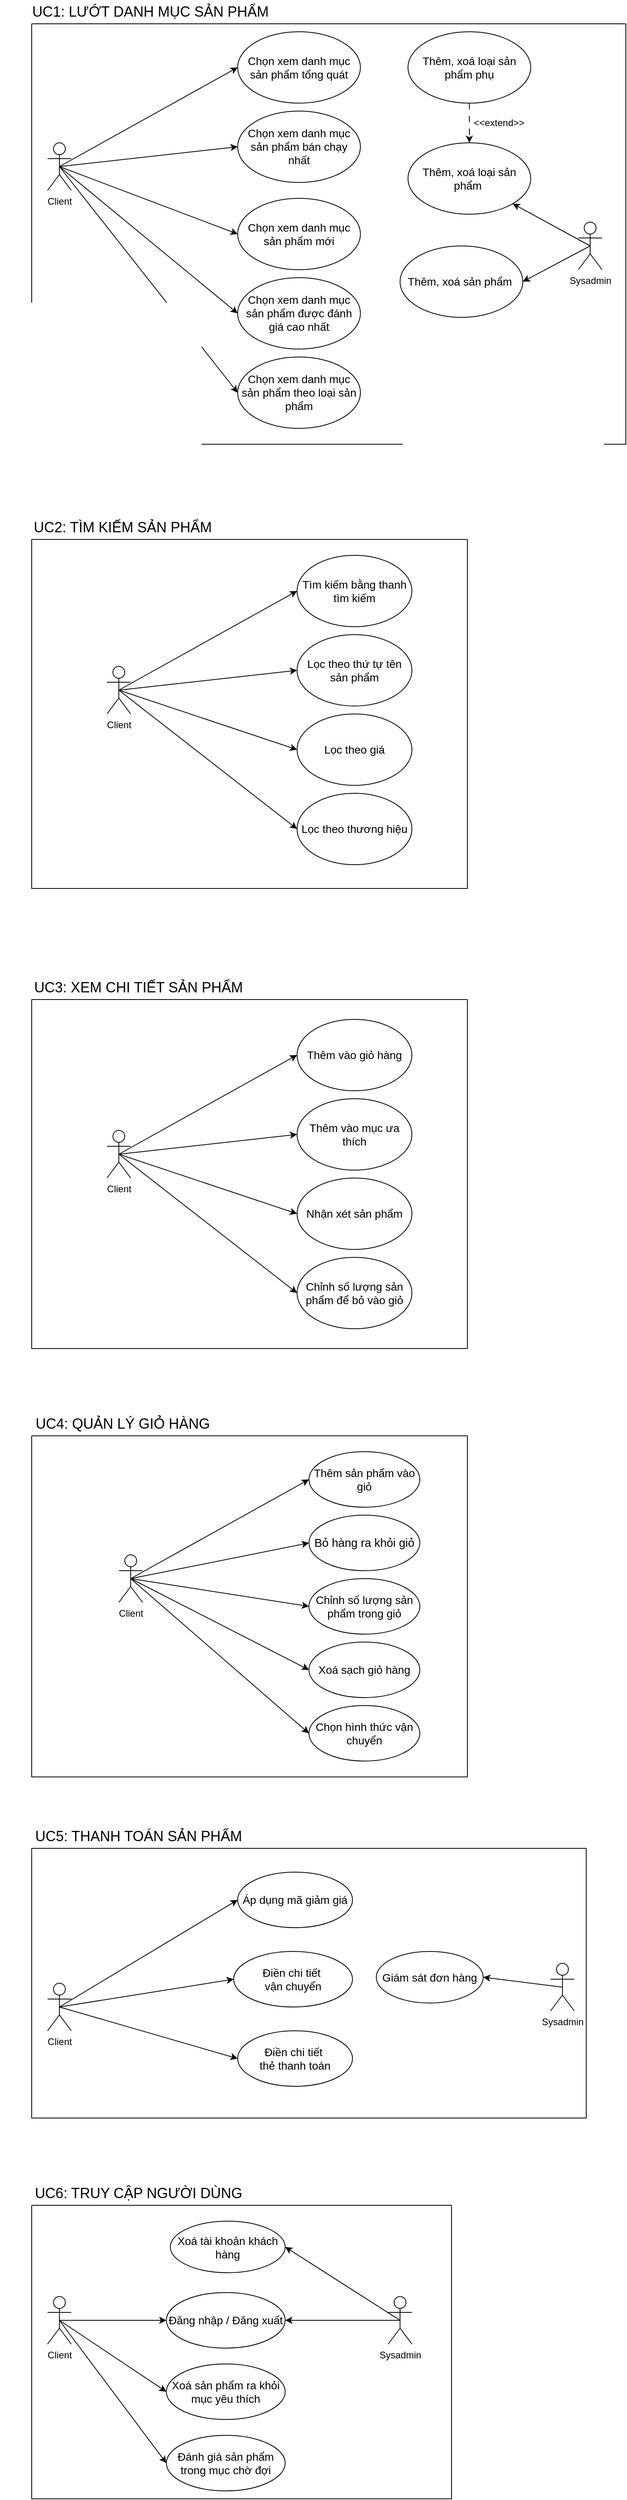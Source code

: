 <mxfile version="24.7.16">
  <diagram name="Page-1" id="LvXtny7HEHkpSI42lx_Y">
    <mxGraphModel dx="802" dy="1669" grid="1" gridSize="10" guides="1" tooltips="1" connect="1" arrows="1" fold="1" page="1" pageScale="1" pageWidth="850" pageHeight="1100" math="0" shadow="0">
      <root>
        <mxCell id="0" />
        <mxCell id="1" parent="0" />
        <mxCell id="e6VT9PuegIeBSxXCI6qS-4" value="" style="swimlane;startSize=0;" parent="1" vertex="1">
          <mxGeometry x="200" y="-100" width="750" height="530" as="geometry" />
        </mxCell>
        <mxCell id="e6VT9PuegIeBSxXCI6qS-1" value="Client" style="shape=umlActor;verticalLabelPosition=bottom;verticalAlign=top;html=1;outlineConnect=0;" parent="e6VT9PuegIeBSxXCI6qS-4" vertex="1">
          <mxGeometry x="20" y="150" width="30" height="60" as="geometry" />
        </mxCell>
        <mxCell id="e6VT9PuegIeBSxXCI6qS-5" value="&lt;font style=&quot;font-size: 14px;&quot;&gt;Chọn xem danh mục sản phẩm tổng quát&lt;/font&gt;" style="ellipse;whiteSpace=wrap;html=1;" parent="e6VT9PuegIeBSxXCI6qS-4" vertex="1">
          <mxGeometry x="260" y="10" width="155" height="90" as="geometry" />
        </mxCell>
        <mxCell id="e6VT9PuegIeBSxXCI6qS-6" value="&lt;font style=&quot;font-size: 14px;&quot;&gt;Chọn xem danh mục sản phẩm bán chạy nhất&lt;/font&gt;" style="ellipse;whiteSpace=wrap;html=1;" parent="e6VT9PuegIeBSxXCI6qS-4" vertex="1">
          <mxGeometry x="260" y="110" width="155" height="90" as="geometry" />
        </mxCell>
        <mxCell id="e6VT9PuegIeBSxXCI6qS-7" value="&lt;font style=&quot;font-size: 14px;&quot;&gt;Chọn xem danh mục sản phẩm mới&lt;/font&gt;" style="ellipse;whiteSpace=wrap;html=1;" parent="e6VT9PuegIeBSxXCI6qS-4" vertex="1">
          <mxGeometry x="260" y="220" width="155" height="90" as="geometry" />
        </mxCell>
        <mxCell id="e6VT9PuegIeBSxXCI6qS-12" value="&lt;font style=&quot;font-size: 14px;&quot;&gt;Chọn xem danh mục sản phẩm được đánh giá cao nhất&lt;/font&gt;" style="ellipse;whiteSpace=wrap;html=1;" parent="e6VT9PuegIeBSxXCI6qS-4" vertex="1">
          <mxGeometry x="260" y="320" width="155" height="90" as="geometry" />
        </mxCell>
        <mxCell id="e6VT9PuegIeBSxXCI6qS-9" value="" style="endArrow=classic;html=1;rounded=0;exitX=0.5;exitY=0.5;exitDx=0;exitDy=0;exitPerimeter=0;entryX=0;entryY=0.5;entryDx=0;entryDy=0;" parent="e6VT9PuegIeBSxXCI6qS-4" source="e6VT9PuegIeBSxXCI6qS-1" target="e6VT9PuegIeBSxXCI6qS-5" edge="1">
          <mxGeometry width="50" height="50" relative="1" as="geometry">
            <mxPoint x="200" y="180" as="sourcePoint" />
            <mxPoint x="250" y="130" as="targetPoint" />
          </mxGeometry>
        </mxCell>
        <mxCell id="e6VT9PuegIeBSxXCI6qS-10" value="" style="endArrow=classic;html=1;rounded=0;exitX=0.5;exitY=0.5;exitDx=0;exitDy=0;exitPerimeter=0;entryX=0;entryY=0.5;entryDx=0;entryDy=0;" parent="e6VT9PuegIeBSxXCI6qS-4" source="e6VT9PuegIeBSxXCI6qS-1" target="e6VT9PuegIeBSxXCI6qS-6" edge="1">
          <mxGeometry width="50" height="50" relative="1" as="geometry">
            <mxPoint x="45" y="190" as="sourcePoint" />
            <mxPoint x="270" y="80" as="targetPoint" />
          </mxGeometry>
        </mxCell>
        <mxCell id="e6VT9PuegIeBSxXCI6qS-11" value="" style="endArrow=classic;html=1;rounded=0;entryX=0;entryY=0.5;entryDx=0;entryDy=0;exitX=0.5;exitY=0.5;exitDx=0;exitDy=0;exitPerimeter=0;" parent="e6VT9PuegIeBSxXCI6qS-4" source="e6VT9PuegIeBSxXCI6qS-1" target="e6VT9PuegIeBSxXCI6qS-7" edge="1">
          <mxGeometry width="50" height="50" relative="1" as="geometry">
            <mxPoint x="45" y="190" as="sourcePoint" />
            <mxPoint x="270" y="210" as="targetPoint" />
          </mxGeometry>
        </mxCell>
        <mxCell id="e6VT9PuegIeBSxXCI6qS-13" value="" style="endArrow=classic;html=1;rounded=0;entryX=0;entryY=0.5;entryDx=0;entryDy=0;exitX=0.5;exitY=0.5;exitDx=0;exitDy=0;exitPerimeter=0;" parent="e6VT9PuegIeBSxXCI6qS-4" source="e6VT9PuegIeBSxXCI6qS-1" target="e6VT9PuegIeBSxXCI6qS-12" edge="1">
          <mxGeometry width="50" height="50" relative="1" as="geometry">
            <mxPoint x="45" y="190" as="sourcePoint" />
            <mxPoint x="260" y="355" as="targetPoint" />
          </mxGeometry>
        </mxCell>
        <mxCell id="e6VT9PuegIeBSxXCI6qS-67" value="Sysadmin" style="shape=umlActor;verticalLabelPosition=bottom;verticalAlign=top;html=1;outlineConnect=0;" parent="e6VT9PuegIeBSxXCI6qS-4" vertex="1">
          <mxGeometry x="690" y="250" width="30" height="60" as="geometry" />
        </mxCell>
        <mxCell id="e6VT9PuegIeBSxXCI6qS-68" value="&lt;font style=&quot;font-size: 14px;&quot;&gt;Chọn xem danh mục sản phẩm theo loại sản phẩm&lt;/font&gt;" style="ellipse;whiteSpace=wrap;html=1;" parent="e6VT9PuegIeBSxXCI6qS-4" vertex="1">
          <mxGeometry x="260" y="420" width="155" height="90" as="geometry" />
        </mxCell>
        <mxCell id="e6VT9PuegIeBSxXCI6qS-69" value="" style="endArrow=classic;html=1;rounded=0;exitX=0.5;exitY=0.5;exitDx=0;exitDy=0;exitPerimeter=0;entryX=0;entryY=0.5;entryDx=0;entryDy=0;" parent="e6VT9PuegIeBSxXCI6qS-4" source="e6VT9PuegIeBSxXCI6qS-1" target="e6VT9PuegIeBSxXCI6qS-68" edge="1">
          <mxGeometry width="50" height="50" relative="1" as="geometry">
            <mxPoint x="45" y="190" as="sourcePoint" />
            <mxPoint x="270" y="375" as="targetPoint" />
          </mxGeometry>
        </mxCell>
        <mxCell id="e6VT9PuegIeBSxXCI6qS-70" value="&lt;font style=&quot;font-size: 14px;&quot;&gt;Thêm, xoá loại sản phẩm&amp;nbsp;&lt;/font&gt;" style="ellipse;whiteSpace=wrap;html=1;" parent="e6VT9PuegIeBSxXCI6qS-4" vertex="1">
          <mxGeometry x="475" y="150" width="155" height="90" as="geometry" />
        </mxCell>
        <mxCell id="e6VT9PuegIeBSxXCI6qS-71" value="&lt;font style=&quot;font-size: 14px;&quot;&gt;Thêm, xoá loại sản phẩm phụ&lt;/font&gt;" style="ellipse;whiteSpace=wrap;html=1;" parent="e6VT9PuegIeBSxXCI6qS-4" vertex="1">
          <mxGeometry x="475" y="10" width="155" height="90" as="geometry" />
        </mxCell>
        <mxCell id="e6VT9PuegIeBSxXCI6qS-72" value="" style="endArrow=classic;html=1;rounded=0;exitX=0.5;exitY=1;exitDx=0;exitDy=0;entryX=0.5;entryY=0;entryDx=0;entryDy=0;dashed=1;dashPattern=8 8;" parent="e6VT9PuegIeBSxXCI6qS-4" source="e6VT9PuegIeBSxXCI6qS-71" target="e6VT9PuegIeBSxXCI6qS-70" edge="1">
          <mxGeometry width="50" height="50" relative="1" as="geometry">
            <mxPoint x="530" y="260" as="sourcePoint" />
            <mxPoint x="580" y="210" as="targetPoint" />
          </mxGeometry>
        </mxCell>
        <mxCell id="e6VT9PuegIeBSxXCI6qS-73" value="&amp;lt;&amp;lt;extend&amp;gt;&amp;gt;" style="text;html=1;align=center;verticalAlign=middle;whiteSpace=wrap;rounded=0;" parent="e6VT9PuegIeBSxXCI6qS-4" vertex="1">
          <mxGeometry x="560" y="110" width="60" height="30" as="geometry" />
        </mxCell>
        <mxCell id="e6VT9PuegIeBSxXCI6qS-74" value="" style="endArrow=classic;html=1;rounded=0;exitX=0.5;exitY=0.5;exitDx=0;exitDy=0;exitPerimeter=0;entryX=1;entryY=1;entryDx=0;entryDy=0;" parent="e6VT9PuegIeBSxXCI6qS-4" source="e6VT9PuegIeBSxXCI6qS-67" target="e6VT9PuegIeBSxXCI6qS-70" edge="1">
          <mxGeometry width="50" height="50" relative="1" as="geometry">
            <mxPoint x="520" y="280" as="sourcePoint" />
            <mxPoint x="570" y="230" as="targetPoint" />
          </mxGeometry>
        </mxCell>
        <mxCell id="e6VT9PuegIeBSxXCI6qS-75" value="&lt;font style=&quot;font-size: 14px;&quot;&gt;Thêm, xoá sản phẩm&amp;nbsp;&lt;/font&gt;" style="ellipse;whiteSpace=wrap;html=1;" parent="e6VT9PuegIeBSxXCI6qS-4" vertex="1">
          <mxGeometry x="465" y="280" width="155" height="90" as="geometry" />
        </mxCell>
        <mxCell id="e6VT9PuegIeBSxXCI6qS-76" value="" style="endArrow=classic;html=1;rounded=0;exitX=0.5;exitY=0.5;exitDx=0;exitDy=0;exitPerimeter=0;entryX=1;entryY=0.5;entryDx=0;entryDy=0;" parent="e6VT9PuegIeBSxXCI6qS-4" source="e6VT9PuegIeBSxXCI6qS-67" target="e6VT9PuegIeBSxXCI6qS-75" edge="1">
          <mxGeometry width="50" height="50" relative="1" as="geometry">
            <mxPoint x="875" y="240" as="sourcePoint" />
            <mxPoint x="792" y="197" as="targetPoint" />
          </mxGeometry>
        </mxCell>
        <mxCell id="e6VT9PuegIeBSxXCI6qS-14" value="&lt;font style=&quot;font-size: 18px;&quot;&gt;UC1: LƯỚT DANH MỤC SẢN PHẨM&lt;/font&gt;" style="text;html=1;align=center;verticalAlign=middle;whiteSpace=wrap;rounded=0;" parent="1" vertex="1">
          <mxGeometry x="160" y="-130" width="380" height="30" as="geometry" />
        </mxCell>
        <mxCell id="e6VT9PuegIeBSxXCI6qS-15" value="" style="swimlane;startSize=0;" parent="1" vertex="1">
          <mxGeometry x="200" y="550" width="550" height="440" as="geometry" />
        </mxCell>
        <mxCell id="e6VT9PuegIeBSxXCI6qS-16" value="Client" style="shape=umlActor;verticalLabelPosition=bottom;verticalAlign=top;html=1;outlineConnect=0;" parent="e6VT9PuegIeBSxXCI6qS-15" vertex="1">
          <mxGeometry x="95" y="160" width="30" height="60" as="geometry" />
        </mxCell>
        <mxCell id="e6VT9PuegIeBSxXCI6qS-17" value="&lt;font style=&quot;font-size: 14px;&quot;&gt;Tìm kiếm bằng thanh tìm kiếm&lt;/font&gt;" style="ellipse;whiteSpace=wrap;html=1;" parent="e6VT9PuegIeBSxXCI6qS-15" vertex="1">
          <mxGeometry x="335" y="20" width="145" height="90" as="geometry" />
        </mxCell>
        <mxCell id="e6VT9PuegIeBSxXCI6qS-18" value="&lt;font style=&quot;font-size: 14px;&quot;&gt;Lọc theo thứ tự tên sản phẩm&lt;/font&gt;" style="ellipse;whiteSpace=wrap;html=1;" parent="e6VT9PuegIeBSxXCI6qS-15" vertex="1">
          <mxGeometry x="335" y="120" width="145" height="90" as="geometry" />
        </mxCell>
        <mxCell id="e6VT9PuegIeBSxXCI6qS-19" value="&lt;br&gt;&lt;span style=&quot;color: rgb(0, 0, 0); font-family: Helvetica; font-size: 14px; font-style: normal; font-variant-ligatures: normal; font-variant-caps: normal; font-weight: 400; letter-spacing: normal; orphans: 2; text-align: center; text-indent: 0px; text-transform: none; widows: 2; word-spacing: 0px; -webkit-text-stroke-width: 0px; white-space: normal; background-color: rgb(251, 251, 251); text-decoration-thickness: initial; text-decoration-style: initial; text-decoration-color: initial; display: inline !important; float: none;&quot;&gt;Lọc theo giá&lt;/span&gt;&lt;div&gt;&lt;br/&gt;&lt;/div&gt;" style="ellipse;whiteSpace=wrap;html=1;" parent="e6VT9PuegIeBSxXCI6qS-15" vertex="1">
          <mxGeometry x="335" y="220" width="145" height="90" as="geometry" />
        </mxCell>
        <mxCell id="e6VT9PuegIeBSxXCI6qS-20" value="&lt;br&gt;&lt;span style=&quot;font-size: 14px;&quot;&gt;Lọc theo thương hiệu&lt;/span&gt;&lt;div&gt;&lt;br&gt;&lt;/div&gt;" style="ellipse;whiteSpace=wrap;html=1;" parent="e6VT9PuegIeBSxXCI6qS-15" vertex="1">
          <mxGeometry x="335" y="320" width="145" height="90" as="geometry" />
        </mxCell>
        <mxCell id="e6VT9PuegIeBSxXCI6qS-21" value="" style="endArrow=classic;html=1;rounded=0;exitX=0.5;exitY=0.5;exitDx=0;exitDy=0;exitPerimeter=0;entryX=0;entryY=0.5;entryDx=0;entryDy=0;" parent="e6VT9PuegIeBSxXCI6qS-15" source="e6VT9PuegIeBSxXCI6qS-16" target="e6VT9PuegIeBSxXCI6qS-17" edge="1">
          <mxGeometry width="50" height="50" relative="1" as="geometry">
            <mxPoint x="275" y="190" as="sourcePoint" />
            <mxPoint x="325" y="140" as="targetPoint" />
          </mxGeometry>
        </mxCell>
        <mxCell id="e6VT9PuegIeBSxXCI6qS-22" value="" style="endArrow=classic;html=1;rounded=0;exitX=0.5;exitY=0.5;exitDx=0;exitDy=0;exitPerimeter=0;entryX=0;entryY=0.5;entryDx=0;entryDy=0;" parent="e6VT9PuegIeBSxXCI6qS-15" source="e6VT9PuegIeBSxXCI6qS-16" target="e6VT9PuegIeBSxXCI6qS-18" edge="1">
          <mxGeometry width="50" height="50" relative="1" as="geometry">
            <mxPoint x="120" y="200" as="sourcePoint" />
            <mxPoint x="345" y="90" as="targetPoint" />
          </mxGeometry>
        </mxCell>
        <mxCell id="e6VT9PuegIeBSxXCI6qS-23" value="" style="endArrow=classic;html=1;rounded=0;entryX=0;entryY=0.5;entryDx=0;entryDy=0;exitX=0.5;exitY=0.5;exitDx=0;exitDy=0;exitPerimeter=0;" parent="e6VT9PuegIeBSxXCI6qS-15" source="e6VT9PuegIeBSxXCI6qS-16" target="e6VT9PuegIeBSxXCI6qS-19" edge="1">
          <mxGeometry width="50" height="50" relative="1" as="geometry">
            <mxPoint x="120" y="200" as="sourcePoint" />
            <mxPoint x="345" y="220" as="targetPoint" />
          </mxGeometry>
        </mxCell>
        <mxCell id="e6VT9PuegIeBSxXCI6qS-24" value="" style="endArrow=classic;html=1;rounded=0;entryX=0;entryY=0.5;entryDx=0;entryDy=0;exitX=0.5;exitY=0.5;exitDx=0;exitDy=0;exitPerimeter=0;" parent="e6VT9PuegIeBSxXCI6qS-15" source="e6VT9PuegIeBSxXCI6qS-16" target="e6VT9PuegIeBSxXCI6qS-20" edge="1">
          <mxGeometry width="50" height="50" relative="1" as="geometry">
            <mxPoint x="120" y="200" as="sourcePoint" />
            <mxPoint x="345" y="280" as="targetPoint" />
          </mxGeometry>
        </mxCell>
        <mxCell id="e6VT9PuegIeBSxXCI6qS-25" value="&lt;font style=&quot;font-size: 18px;&quot;&gt;UC2: TÌM KIẾM SẢN PHẨM&lt;/font&gt;" style="text;html=1;align=center;verticalAlign=middle;whiteSpace=wrap;rounded=0;" parent="1" vertex="1">
          <mxGeometry x="180" y="520" width="270" height="30" as="geometry" />
        </mxCell>
        <mxCell id="e6VT9PuegIeBSxXCI6qS-26" value="" style="swimlane;startSize=0;" parent="1" vertex="1">
          <mxGeometry x="200" y="1680" width="550" height="430" as="geometry" />
        </mxCell>
        <mxCell id="e6VT9PuegIeBSxXCI6qS-27" value="Client" style="shape=umlActor;verticalLabelPosition=bottom;verticalAlign=top;html=1;outlineConnect=0;" parent="e6VT9PuegIeBSxXCI6qS-26" vertex="1">
          <mxGeometry x="110" y="150" width="30" height="60" as="geometry" />
        </mxCell>
        <mxCell id="e6VT9PuegIeBSxXCI6qS-28" value="&lt;font style=&quot;font-size: 14px;&quot;&gt;Thêm sản phẩm vào giỏ&lt;/font&gt;" style="ellipse;whiteSpace=wrap;html=1;" parent="e6VT9PuegIeBSxXCI6qS-26" vertex="1">
          <mxGeometry x="350" y="20" width="140" height="70" as="geometry" />
        </mxCell>
        <mxCell id="e6VT9PuegIeBSxXCI6qS-29" value="&lt;span id=&quot;docs-internal-guid-1b1d951b-7fff-7fb7-a342-1d628ba46eca&quot;&gt;&lt;span style=&quot;font-size: 11pt; font-family: Arial, sans-serif; background-color: transparent; font-variant-numeric: normal; font-variant-east-asian: normal; font-variant-alternates: normal; font-variant-position: normal; vertical-align: baseline; white-space-collapse: preserve;&quot;&gt;Bỏ hàng ra khỏi giỏ&lt;/span&gt;&lt;/span&gt;" style="ellipse;whiteSpace=wrap;html=1;" parent="e6VT9PuegIeBSxXCI6qS-26" vertex="1">
          <mxGeometry x="350" y="100" width="140" height="70" as="geometry" />
        </mxCell>
        <mxCell id="e6VT9PuegIeBSxXCI6qS-31" value="&lt;font style=&quot;font-size: 14px;&quot;&gt;Chỉnh số lượng sản phẩm trong giỏ&lt;/font&gt;" style="ellipse;whiteSpace=wrap;html=1;" parent="e6VT9PuegIeBSxXCI6qS-26" vertex="1">
          <mxGeometry x="350" y="180" width="140" height="70" as="geometry" />
        </mxCell>
        <mxCell id="e6VT9PuegIeBSxXCI6qS-32" value="" style="endArrow=classic;html=1;rounded=0;exitX=0.5;exitY=0.5;exitDx=0;exitDy=0;exitPerimeter=0;entryX=0;entryY=0.5;entryDx=0;entryDy=0;" parent="e6VT9PuegIeBSxXCI6qS-26" source="e6VT9PuegIeBSxXCI6qS-27" target="e6VT9PuegIeBSxXCI6qS-28" edge="1">
          <mxGeometry width="50" height="50" relative="1" as="geometry">
            <mxPoint x="290" y="180" as="sourcePoint" />
            <mxPoint x="340" y="130" as="targetPoint" />
          </mxGeometry>
        </mxCell>
        <mxCell id="e6VT9PuegIeBSxXCI6qS-33" value="" style="endArrow=classic;html=1;rounded=0;exitX=0.5;exitY=0.5;exitDx=0;exitDy=0;exitPerimeter=0;entryX=0;entryY=0.5;entryDx=0;entryDy=0;" parent="e6VT9PuegIeBSxXCI6qS-26" source="e6VT9PuegIeBSxXCI6qS-27" target="e6VT9PuegIeBSxXCI6qS-29" edge="1">
          <mxGeometry width="50" height="50" relative="1" as="geometry">
            <mxPoint x="135" y="190" as="sourcePoint" />
            <mxPoint x="360" y="80" as="targetPoint" />
          </mxGeometry>
        </mxCell>
        <mxCell id="e6VT9PuegIeBSxXCI6qS-35" value="" style="endArrow=classic;html=1;rounded=0;entryX=0;entryY=0.5;entryDx=0;entryDy=0;exitX=0.5;exitY=0.5;exitDx=0;exitDy=0;exitPerimeter=0;" parent="e6VT9PuegIeBSxXCI6qS-26" source="e6VT9PuegIeBSxXCI6qS-27" target="e6VT9PuegIeBSxXCI6qS-31" edge="1">
          <mxGeometry width="50" height="50" relative="1" as="geometry">
            <mxPoint x="135" y="190" as="sourcePoint" />
            <mxPoint x="360" y="270" as="targetPoint" />
          </mxGeometry>
        </mxCell>
        <mxCell id="e6VT9PuegIeBSxXCI6qS-59" value="&lt;font style=&quot;font-size: 14px;&quot;&gt;Xoá sạch giỏ hàng&lt;/font&gt;" style="ellipse;whiteSpace=wrap;html=1;" parent="e6VT9PuegIeBSxXCI6qS-26" vertex="1">
          <mxGeometry x="350" y="260" width="140" height="70" as="geometry" />
        </mxCell>
        <mxCell id="e6VT9PuegIeBSxXCI6qS-60" value="" style="endArrow=classic;html=1;rounded=0;entryX=0;entryY=0.5;entryDx=0;entryDy=0;exitX=0.5;exitY=0.5;exitDx=0;exitDy=0;exitPerimeter=0;" parent="e6VT9PuegIeBSxXCI6qS-26" source="e6VT9PuegIeBSxXCI6qS-27" target="e6VT9PuegIeBSxXCI6qS-59" edge="1">
          <mxGeometry width="50" height="50" relative="1" as="geometry">
            <mxPoint x="135" y="190" as="sourcePoint" />
            <mxPoint x="360" y="280" as="targetPoint" />
          </mxGeometry>
        </mxCell>
        <mxCell id="e6VT9PuegIeBSxXCI6qS-61" value="&lt;font style=&quot;font-size: 14px;&quot;&gt;Chọn hình thức vận chuyển&lt;/font&gt;" style="ellipse;whiteSpace=wrap;html=1;" parent="e6VT9PuegIeBSxXCI6qS-26" vertex="1">
          <mxGeometry x="350" y="340" width="140" height="70" as="geometry" />
        </mxCell>
        <mxCell id="e6VT9PuegIeBSxXCI6qS-62" value="" style="endArrow=classic;html=1;rounded=0;entryX=0;entryY=0.5;entryDx=0;entryDy=0;exitX=0.5;exitY=0.5;exitDx=0;exitDy=0;exitPerimeter=0;" parent="e6VT9PuegIeBSxXCI6qS-26" source="e6VT9PuegIeBSxXCI6qS-27" target="e6VT9PuegIeBSxXCI6qS-61" edge="1">
          <mxGeometry width="50" height="50" relative="1" as="geometry">
            <mxPoint x="135" y="190" as="sourcePoint" />
            <mxPoint x="360" y="390" as="targetPoint" />
          </mxGeometry>
        </mxCell>
        <mxCell id="e6VT9PuegIeBSxXCI6qS-36" value="&lt;font style=&quot;font-size: 18px;&quot;&gt;UC4: QUẢN LÝ GIỎ HÀNG&lt;/font&gt;" style="text;html=1;align=center;verticalAlign=middle;whiteSpace=wrap;rounded=0;" parent="1" vertex="1">
          <mxGeometry x="180" y="1650" width="270" height="30" as="geometry" />
        </mxCell>
        <mxCell id="e6VT9PuegIeBSxXCI6qS-37" value="" style="swimlane;startSize=0;" parent="1" vertex="1">
          <mxGeometry x="200" y="1130" width="550" height="440" as="geometry" />
        </mxCell>
        <mxCell id="e6VT9PuegIeBSxXCI6qS-38" value="Client" style="shape=umlActor;verticalLabelPosition=bottom;verticalAlign=top;html=1;outlineConnect=0;" parent="e6VT9PuegIeBSxXCI6qS-37" vertex="1">
          <mxGeometry x="95" y="165" width="30" height="60" as="geometry" />
        </mxCell>
        <mxCell id="e6VT9PuegIeBSxXCI6qS-39" value="&lt;font style=&quot;font-size: 14px;&quot;&gt;Thêm vào giỏ hàng&lt;/font&gt;" style="ellipse;whiteSpace=wrap;html=1;" parent="e6VT9PuegIeBSxXCI6qS-37" vertex="1">
          <mxGeometry x="335" y="25" width="145" height="90" as="geometry" />
        </mxCell>
        <mxCell id="e6VT9PuegIeBSxXCI6qS-40" value="&lt;font style=&quot;font-size: 14px;&quot;&gt;Thêm vào mục ưa thích&lt;/font&gt;" style="ellipse;whiteSpace=wrap;html=1;" parent="e6VT9PuegIeBSxXCI6qS-37" vertex="1">
          <mxGeometry x="335" y="125" width="145" height="90" as="geometry" />
        </mxCell>
        <mxCell id="e6VT9PuegIeBSxXCI6qS-41" value="&lt;div&gt;&lt;font style=&quot;font-size: 14px;&quot;&gt;Nhận xét sản phẩm&lt;/font&gt;&lt;/div&gt;" style="ellipse;whiteSpace=wrap;html=1;" parent="e6VT9PuegIeBSxXCI6qS-37" vertex="1">
          <mxGeometry x="335" y="225" width="145" height="90" as="geometry" />
        </mxCell>
        <mxCell id="e6VT9PuegIeBSxXCI6qS-43" value="" style="endArrow=classic;html=1;rounded=0;exitX=0.5;exitY=0.5;exitDx=0;exitDy=0;exitPerimeter=0;entryX=0;entryY=0.5;entryDx=0;entryDy=0;" parent="e6VT9PuegIeBSxXCI6qS-37" source="e6VT9PuegIeBSxXCI6qS-38" target="e6VT9PuegIeBSxXCI6qS-39" edge="1">
          <mxGeometry width="50" height="50" relative="1" as="geometry">
            <mxPoint x="275" y="195" as="sourcePoint" />
            <mxPoint x="325" y="145" as="targetPoint" />
          </mxGeometry>
        </mxCell>
        <mxCell id="e6VT9PuegIeBSxXCI6qS-44" value="" style="endArrow=classic;html=1;rounded=0;exitX=0.5;exitY=0.5;exitDx=0;exitDy=0;exitPerimeter=0;entryX=0;entryY=0.5;entryDx=0;entryDy=0;" parent="e6VT9PuegIeBSxXCI6qS-37" source="e6VT9PuegIeBSxXCI6qS-38" target="e6VT9PuegIeBSxXCI6qS-40" edge="1">
          <mxGeometry width="50" height="50" relative="1" as="geometry">
            <mxPoint x="120" y="205" as="sourcePoint" />
            <mxPoint x="345" y="95" as="targetPoint" />
          </mxGeometry>
        </mxCell>
        <mxCell id="e6VT9PuegIeBSxXCI6qS-45" value="" style="endArrow=classic;html=1;rounded=0;entryX=0;entryY=0.5;entryDx=0;entryDy=0;exitX=0.5;exitY=0.5;exitDx=0;exitDy=0;exitPerimeter=0;" parent="e6VT9PuegIeBSxXCI6qS-37" source="e6VT9PuegIeBSxXCI6qS-38" target="e6VT9PuegIeBSxXCI6qS-41" edge="1">
          <mxGeometry width="50" height="50" relative="1" as="geometry">
            <mxPoint x="120" y="205" as="sourcePoint" />
            <mxPoint x="345" y="225" as="targetPoint" />
          </mxGeometry>
        </mxCell>
        <mxCell id="e6VT9PuegIeBSxXCI6qS-48" value="&lt;div&gt;&lt;font style=&quot;font-size: 14px;&quot;&gt;Chỉnh số lượng sản phẩm để bỏ vào giỏ&lt;/font&gt;&lt;/div&gt;" style="ellipse;whiteSpace=wrap;html=1;" parent="e6VT9PuegIeBSxXCI6qS-37" vertex="1">
          <mxGeometry x="335" y="325" width="145" height="90" as="geometry" />
        </mxCell>
        <mxCell id="e6VT9PuegIeBSxXCI6qS-49" value="" style="endArrow=classic;html=1;rounded=0;entryX=0;entryY=0.5;entryDx=0;entryDy=0;exitX=0.5;exitY=0.5;exitDx=0;exitDy=0;exitPerimeter=0;" parent="e6VT9PuegIeBSxXCI6qS-37" source="e6VT9PuegIeBSxXCI6qS-38" target="e6VT9PuegIeBSxXCI6qS-48" edge="1">
          <mxGeometry width="50" height="50" relative="1" as="geometry">
            <mxPoint x="120" y="205" as="sourcePoint" />
            <mxPoint x="345" y="280" as="targetPoint" />
          </mxGeometry>
        </mxCell>
        <mxCell id="e6VT9PuegIeBSxXCI6qS-47" value="&lt;font style=&quot;font-size: 18px;&quot;&gt;UC3: XEM CHI TIẾT SẢN PHẨM&lt;/font&gt;" style="text;html=1;align=center;verticalAlign=middle;whiteSpace=wrap;rounded=0;" parent="1" vertex="1">
          <mxGeometry x="200" y="1100" width="270" height="30" as="geometry" />
        </mxCell>
        <mxCell id="e6VT9PuegIeBSxXCI6qS-50" value="" style="swimlane;startSize=0;" parent="1" vertex="1">
          <mxGeometry x="200" y="2200" width="700" height="340" as="geometry" />
        </mxCell>
        <mxCell id="e6VT9PuegIeBSxXCI6qS-51" value="Client" style="shape=umlActor;verticalLabelPosition=bottom;verticalAlign=top;html=1;outlineConnect=0;" parent="e6VT9PuegIeBSxXCI6qS-50" vertex="1">
          <mxGeometry x="20" y="170" width="30" height="60" as="geometry" />
        </mxCell>
        <mxCell id="e6VT9PuegIeBSxXCI6qS-52" value="&lt;font style=&quot;font-size: 14px;&quot;&gt;Áp dụng mã giảm giá&lt;/font&gt;" style="ellipse;whiteSpace=wrap;html=1;" parent="e6VT9PuegIeBSxXCI6qS-50" vertex="1">
          <mxGeometry x="260" y="30" width="145" height="70" as="geometry" />
        </mxCell>
        <mxCell id="e6VT9PuegIeBSxXCI6qS-53" value="&lt;font style=&quot;font-size: 14px;&quot;&gt;Điền chi tiết&amp;nbsp;&lt;/font&gt;&lt;div&gt;&lt;font style=&quot;font-size: 14px;&quot;&gt;vận chuyển&lt;/font&gt;&lt;/div&gt;" style="ellipse;whiteSpace=wrap;html=1;" parent="e6VT9PuegIeBSxXCI6qS-50" vertex="1">
          <mxGeometry x="255" y="130" width="150" height="70" as="geometry" />
        </mxCell>
        <mxCell id="e6VT9PuegIeBSxXCI6qS-55" value="" style="endArrow=classic;html=1;rounded=0;exitX=0.5;exitY=0.5;exitDx=0;exitDy=0;exitPerimeter=0;entryX=0;entryY=0.5;entryDx=0;entryDy=0;" parent="e6VT9PuegIeBSxXCI6qS-50" source="e6VT9PuegIeBSxXCI6qS-51" target="e6VT9PuegIeBSxXCI6qS-52" edge="1">
          <mxGeometry width="50" height="50" relative="1" as="geometry">
            <mxPoint x="200" y="200" as="sourcePoint" />
            <mxPoint x="250" y="150" as="targetPoint" />
          </mxGeometry>
        </mxCell>
        <mxCell id="e6VT9PuegIeBSxXCI6qS-56" value="" style="endArrow=classic;html=1;rounded=0;exitX=0.5;exitY=0.5;exitDx=0;exitDy=0;exitPerimeter=0;entryX=0;entryY=0.5;entryDx=0;entryDy=0;" parent="e6VT9PuegIeBSxXCI6qS-50" source="e6VT9PuegIeBSxXCI6qS-51" target="e6VT9PuegIeBSxXCI6qS-53" edge="1">
          <mxGeometry width="50" height="50" relative="1" as="geometry">
            <mxPoint x="45" y="210" as="sourcePoint" />
            <mxPoint x="270" y="100" as="targetPoint" />
          </mxGeometry>
        </mxCell>
        <mxCell id="e6VT9PuegIeBSxXCI6qS-63" value="&lt;font style=&quot;font-size: 14px;&quot;&gt;Điền chi tiết&amp;nbsp;&lt;/font&gt;&lt;div&gt;&lt;span style=&quot;font-size: 14px;&quot;&gt;thẻ thanh toán&lt;/span&gt;&lt;/div&gt;" style="ellipse;whiteSpace=wrap;html=1;" parent="e6VT9PuegIeBSxXCI6qS-50" vertex="1">
          <mxGeometry x="260" y="230" width="145" height="70" as="geometry" />
        </mxCell>
        <mxCell id="e6VT9PuegIeBSxXCI6qS-64" value="" style="endArrow=classic;html=1;rounded=0;exitX=0.5;exitY=0.5;exitDx=0;exitDy=0;exitPerimeter=0;entryX=0;entryY=0.5;entryDx=0;entryDy=0;" parent="e6VT9PuegIeBSxXCI6qS-50" source="e6VT9PuegIeBSxXCI6qS-51" target="e6VT9PuegIeBSxXCI6qS-63" edge="1">
          <mxGeometry width="50" height="50" relative="1" as="geometry">
            <mxPoint x="45" y="210" as="sourcePoint" />
            <mxPoint x="270" y="220" as="targetPoint" />
          </mxGeometry>
        </mxCell>
        <mxCell id="e6VT9PuegIeBSxXCI6qS-77" value="Sysadmin" style="shape=umlActor;verticalLabelPosition=bottom;verticalAlign=top;html=1;outlineConnect=0;" parent="e6VT9PuegIeBSxXCI6qS-50" vertex="1">
          <mxGeometry x="655" y="145" width="30" height="60" as="geometry" />
        </mxCell>
        <mxCell id="e6VT9PuegIeBSxXCI6qS-78" value="&lt;span style=&quot;font-size: 14px;&quot;&gt;Giám sát đơn hàng&lt;/span&gt;" style="ellipse;whiteSpace=wrap;html=1;" parent="e6VT9PuegIeBSxXCI6qS-50" vertex="1">
          <mxGeometry x="435" y="130" width="135" height="65" as="geometry" />
        </mxCell>
        <mxCell id="e6VT9PuegIeBSxXCI6qS-79" value="" style="endArrow=classic;html=1;rounded=0;exitX=0.5;exitY=0.5;exitDx=0;exitDy=0;exitPerimeter=0;entryX=1;entryY=0.5;entryDx=0;entryDy=0;" parent="e6VT9PuegIeBSxXCI6qS-50" source="e6VT9PuegIeBSxXCI6qS-77" target="e6VT9PuegIeBSxXCI6qS-78" edge="1">
          <mxGeometry width="50" height="50" relative="1" as="geometry">
            <mxPoint x="-45" y="185" as="sourcePoint" />
            <mxPoint x="180" y="195" as="targetPoint" />
          </mxGeometry>
        </mxCell>
        <mxCell id="e6VT9PuegIeBSxXCI6qS-58" value="&lt;font style=&quot;font-size: 18px;&quot;&gt;UC5: THANH TOÁN SẢN PHẨM&lt;/font&gt;" style="text;html=1;align=center;verticalAlign=middle;whiteSpace=wrap;rounded=0;" parent="1" vertex="1">
          <mxGeometry x="200" y="2170" width="270" height="30" as="geometry" />
        </mxCell>
        <mxCell id="e6VT9PuegIeBSxXCI6qS-93" value="" style="swimlane;startSize=0;" parent="1" vertex="1">
          <mxGeometry x="200" y="2650" width="530" height="370" as="geometry" />
        </mxCell>
        <mxCell id="e6VT9PuegIeBSxXCI6qS-94" value="Client" style="shape=umlActor;verticalLabelPosition=bottom;verticalAlign=top;html=1;outlineConnect=0;" parent="e6VT9PuegIeBSxXCI6qS-93" vertex="1">
          <mxGeometry x="20" y="115" width="30" height="60" as="geometry" />
        </mxCell>
        <mxCell id="e6VT9PuegIeBSxXCI6qS-96" value="&lt;span style=&quot;font-size: 14px;&quot;&gt;Đăng nhập / Đăng xuất&lt;/span&gt;" style="ellipse;whiteSpace=wrap;html=1;" parent="e6VT9PuegIeBSxXCI6qS-93" vertex="1">
          <mxGeometry x="170" y="110" width="150" height="70" as="geometry" />
        </mxCell>
        <mxCell id="e6VT9PuegIeBSxXCI6qS-98" value="" style="endArrow=classic;html=1;rounded=0;exitX=0.5;exitY=0.5;exitDx=0;exitDy=0;exitPerimeter=0;entryX=0;entryY=0.5;entryDx=0;entryDy=0;" parent="e6VT9PuegIeBSxXCI6qS-93" source="e6VT9PuegIeBSxXCI6qS-94" target="e6VT9PuegIeBSxXCI6qS-96" edge="1">
          <mxGeometry width="50" height="50" relative="1" as="geometry">
            <mxPoint x="45" y="210" as="sourcePoint" />
            <mxPoint x="270" y="100" as="targetPoint" />
          </mxGeometry>
        </mxCell>
        <mxCell id="e6VT9PuegIeBSxXCI6qS-101" value="Sysadmin" style="shape=umlActor;verticalLabelPosition=bottom;verticalAlign=top;html=1;outlineConnect=0;" parent="e6VT9PuegIeBSxXCI6qS-93" vertex="1">
          <mxGeometry x="450" y="115" width="30" height="60" as="geometry" />
        </mxCell>
        <mxCell id="e6VT9PuegIeBSxXCI6qS-102" value="&lt;span style=&quot;font-size: 14px;&quot;&gt;Xoá tài khoản khách hàng&lt;/span&gt;" style="ellipse;whiteSpace=wrap;html=1;" parent="e6VT9PuegIeBSxXCI6qS-93" vertex="1">
          <mxGeometry x="175" y="20" width="145" height="65" as="geometry" />
        </mxCell>
        <mxCell id="e6VT9PuegIeBSxXCI6qS-103" value="" style="endArrow=classic;html=1;rounded=0;exitX=0.5;exitY=0.5;exitDx=0;exitDy=0;exitPerimeter=0;entryX=1;entryY=0.5;entryDx=0;entryDy=0;" parent="e6VT9PuegIeBSxXCI6qS-93" source="e6VT9PuegIeBSxXCI6qS-101" target="e6VT9PuegIeBSxXCI6qS-102" edge="1">
          <mxGeometry width="50" height="50" relative="1" as="geometry">
            <mxPoint x="-45" y="185" as="sourcePoint" />
            <mxPoint x="180" y="195" as="targetPoint" />
          </mxGeometry>
        </mxCell>
        <mxCell id="e6VT9PuegIeBSxXCI6qS-105" value="" style="endArrow=classic;html=1;rounded=0;entryX=1;entryY=0.5;entryDx=0;entryDy=0;exitX=0.5;exitY=0.5;exitDx=0;exitDy=0;exitPerimeter=0;" parent="e6VT9PuegIeBSxXCI6qS-93" source="e6VT9PuegIeBSxXCI6qS-101" target="e6VT9PuegIeBSxXCI6qS-96" edge="1">
          <mxGeometry width="50" height="50" relative="1" as="geometry">
            <mxPoint x="45" y="155" as="sourcePoint" />
            <mxPoint x="270" y="155" as="targetPoint" />
          </mxGeometry>
        </mxCell>
        <mxCell id="7XLWhAyLj9YUo7ISnvzk-1" value="&lt;span style=&quot;font-size: 14px;&quot;&gt;Xoá sản phẩm ra khỏi mục yêu thích&lt;/span&gt;" style="ellipse;whiteSpace=wrap;html=1;" vertex="1" parent="e6VT9PuegIeBSxXCI6qS-93">
          <mxGeometry x="170" y="200" width="150" height="70" as="geometry" />
        </mxCell>
        <mxCell id="7XLWhAyLj9YUo7ISnvzk-2" value="" style="endArrow=classic;html=1;rounded=0;exitX=0.5;exitY=0.5;exitDx=0;exitDy=0;exitPerimeter=0;entryX=0;entryY=0.5;entryDx=0;entryDy=0;" edge="1" parent="e6VT9PuegIeBSxXCI6qS-93" source="e6VT9PuegIeBSxXCI6qS-94" target="7XLWhAyLj9YUo7ISnvzk-1">
          <mxGeometry width="50" height="50" relative="1" as="geometry">
            <mxPoint x="45" y="155" as="sourcePoint" />
            <mxPoint x="180" y="155" as="targetPoint" />
          </mxGeometry>
        </mxCell>
        <mxCell id="7XLWhAyLj9YUo7ISnvzk-3" value="&lt;span style=&quot;font-size: 14px;&quot;&gt;Đánh giá sản phẩm trong mục chờ đợi&lt;/span&gt;" style="ellipse;whiteSpace=wrap;html=1;" vertex="1" parent="e6VT9PuegIeBSxXCI6qS-93">
          <mxGeometry x="170" y="290" width="150" height="70" as="geometry" />
        </mxCell>
        <mxCell id="7XLWhAyLj9YUo7ISnvzk-4" value="" style="endArrow=classic;html=1;rounded=0;exitX=0.5;exitY=0.5;exitDx=0;exitDy=0;exitPerimeter=0;entryX=0;entryY=0.5;entryDx=0;entryDy=0;" edge="1" parent="e6VT9PuegIeBSxXCI6qS-93" source="e6VT9PuegIeBSxXCI6qS-94" target="7XLWhAyLj9YUo7ISnvzk-3">
          <mxGeometry width="50" height="50" relative="1" as="geometry">
            <mxPoint x="45" y="155" as="sourcePoint" />
            <mxPoint x="180" y="245" as="targetPoint" />
          </mxGeometry>
        </mxCell>
        <mxCell id="e6VT9PuegIeBSxXCI6qS-104" value="&lt;font style=&quot;font-size: 18px;&quot;&gt;UC6: TRUY CẬP NGƯỜI DÙNG&lt;/font&gt;" style="text;html=1;align=center;verticalAlign=middle;whiteSpace=wrap;rounded=0;" parent="1" vertex="1">
          <mxGeometry x="200" y="2620" width="270" height="30" as="geometry" />
        </mxCell>
      </root>
    </mxGraphModel>
  </diagram>
</mxfile>

